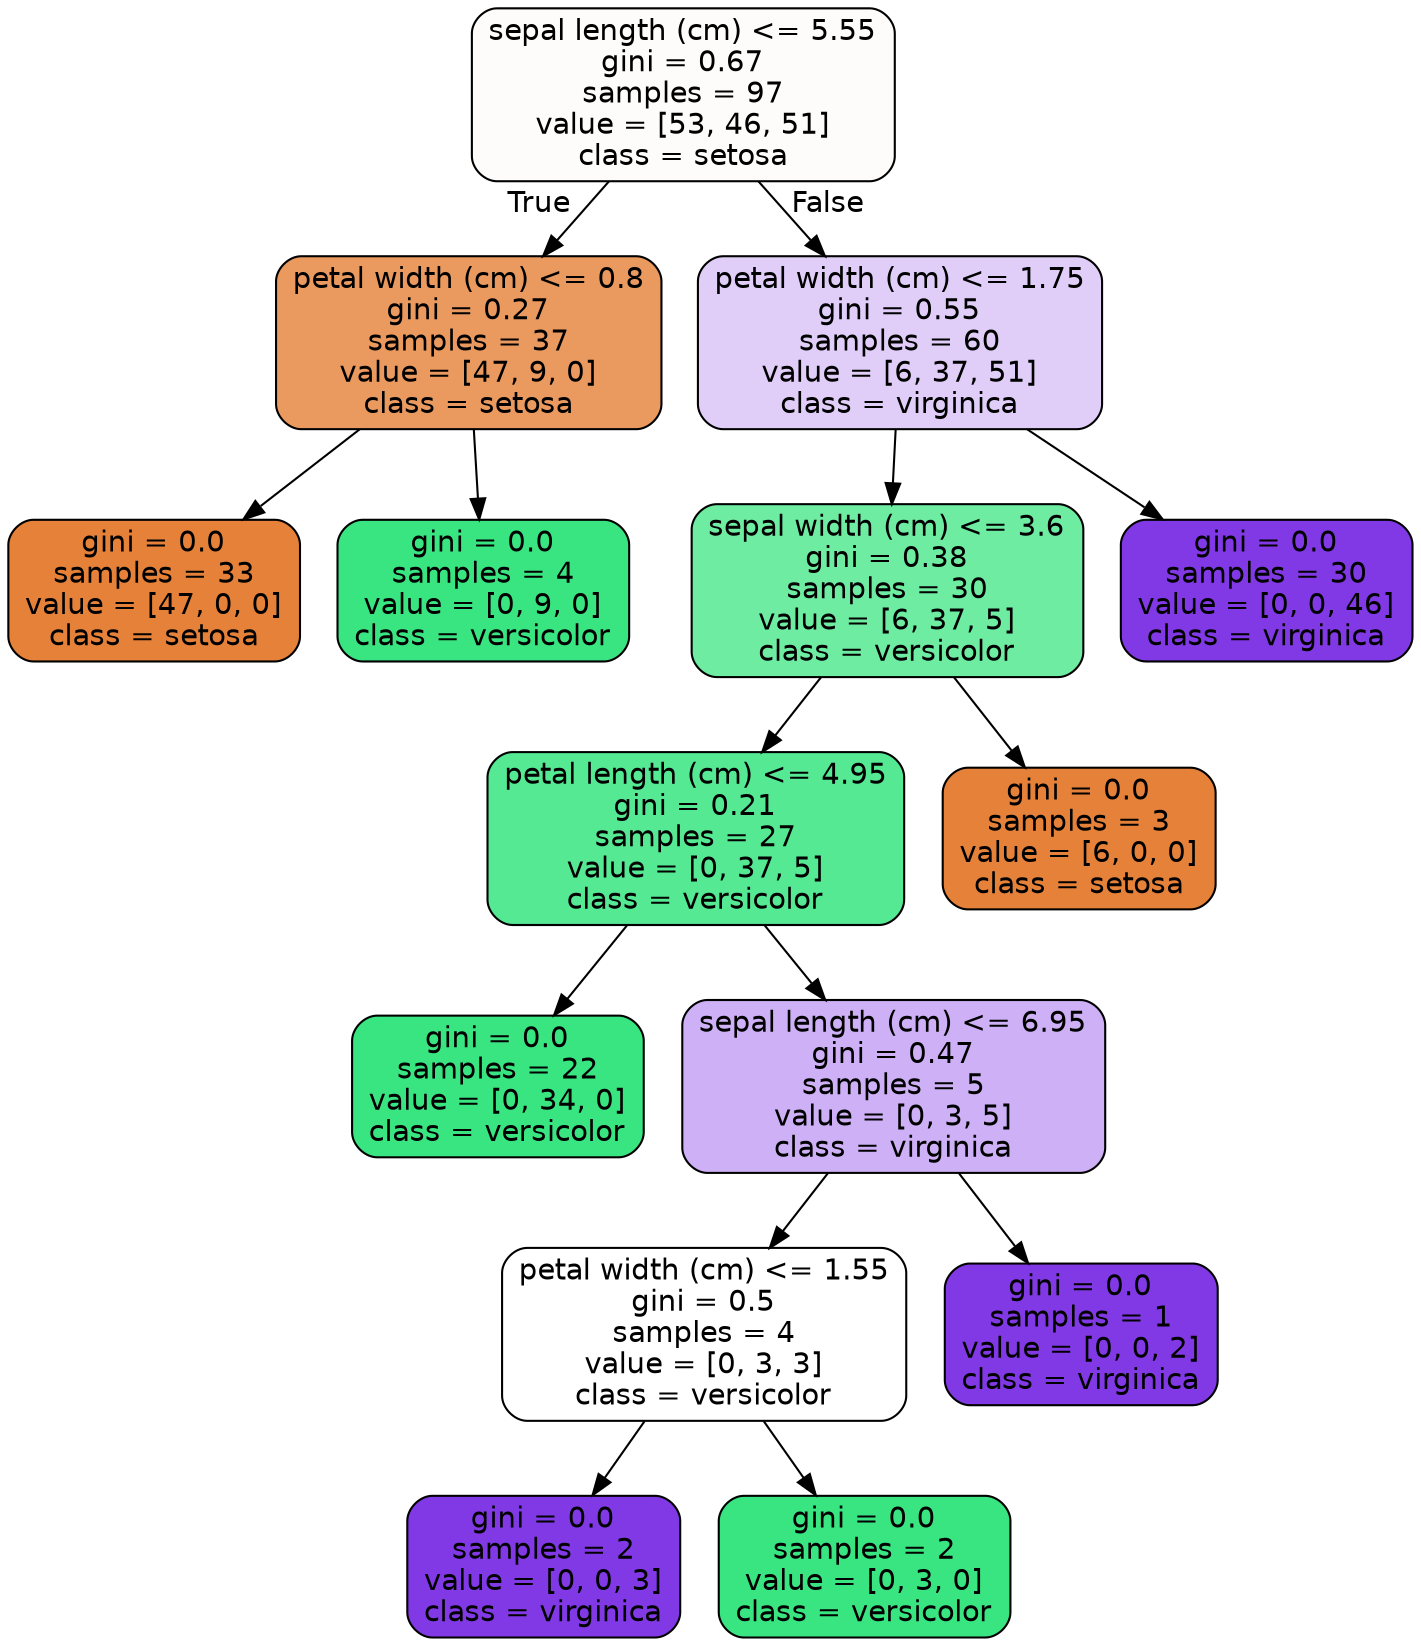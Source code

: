 digraph Tree {
node [shape=box, style="filled, rounded", color="black", fontname="helvetica"] ;
edge [fontname="helvetica"] ;
0 [label="sepal length (cm) <= 5.55\ngini = 0.67\nsamples = 97\nvalue = [53, 46, 51]\nclass = setosa", fillcolor="#fefcfb"] ;
1 [label="petal width (cm) <= 0.8\ngini = 0.27\nsamples = 37\nvalue = [47, 9, 0]\nclass = setosa", fillcolor="#ea995f"] ;
0 -> 1 [labeldistance=2.5, labelangle=45, headlabel="True"] ;
2 [label="gini = 0.0\nsamples = 33\nvalue = [47, 0, 0]\nclass = setosa", fillcolor="#e58139"] ;
1 -> 2 ;
3 [label="gini = 0.0\nsamples = 4\nvalue = [0, 9, 0]\nclass = versicolor", fillcolor="#39e581"] ;
1 -> 3 ;
4 [label="petal width (cm) <= 1.75\ngini = 0.55\nsamples = 60\nvalue = [6, 37, 51]\nclass = virginica", fillcolor="#e0cef9"] ;
0 -> 4 [labeldistance=2.5, labelangle=-45, headlabel="False"] ;
5 [label="sepal width (cm) <= 3.6\ngini = 0.38\nsamples = 30\nvalue = [6, 37, 5]\nclass = versicolor", fillcolor="#6deca2"] ;
4 -> 5 ;
6 [label="petal length (cm) <= 4.95\ngini = 0.21\nsamples = 27\nvalue = [0, 37, 5]\nclass = versicolor", fillcolor="#54e992"] ;
5 -> 6 ;
7 [label="gini = 0.0\nsamples = 22\nvalue = [0, 34, 0]\nclass = versicolor", fillcolor="#39e581"] ;
6 -> 7 ;
8 [label="sepal length (cm) <= 6.95\ngini = 0.47\nsamples = 5\nvalue = [0, 3, 5]\nclass = virginica", fillcolor="#cdb0f5"] ;
6 -> 8 ;
9 [label="petal width (cm) <= 1.55\ngini = 0.5\nsamples = 4\nvalue = [0, 3, 3]\nclass = versicolor", fillcolor="#ffffff"] ;
8 -> 9 ;
10 [label="gini = 0.0\nsamples = 2\nvalue = [0, 0, 3]\nclass = virginica", fillcolor="#8139e5"] ;
9 -> 10 ;
11 [label="gini = 0.0\nsamples = 2\nvalue = [0, 3, 0]\nclass = versicolor", fillcolor="#39e581"] ;
9 -> 11 ;
12 [label="gini = 0.0\nsamples = 1\nvalue = [0, 0, 2]\nclass = virginica", fillcolor="#8139e5"] ;
8 -> 12 ;
13 [label="gini = 0.0\nsamples = 3\nvalue = [6, 0, 0]\nclass = setosa", fillcolor="#e58139"] ;
5 -> 13 ;
14 [label="gini = 0.0\nsamples = 30\nvalue = [0, 0, 46]\nclass = virginica", fillcolor="#8139e5"] ;
4 -> 14 ;
}
